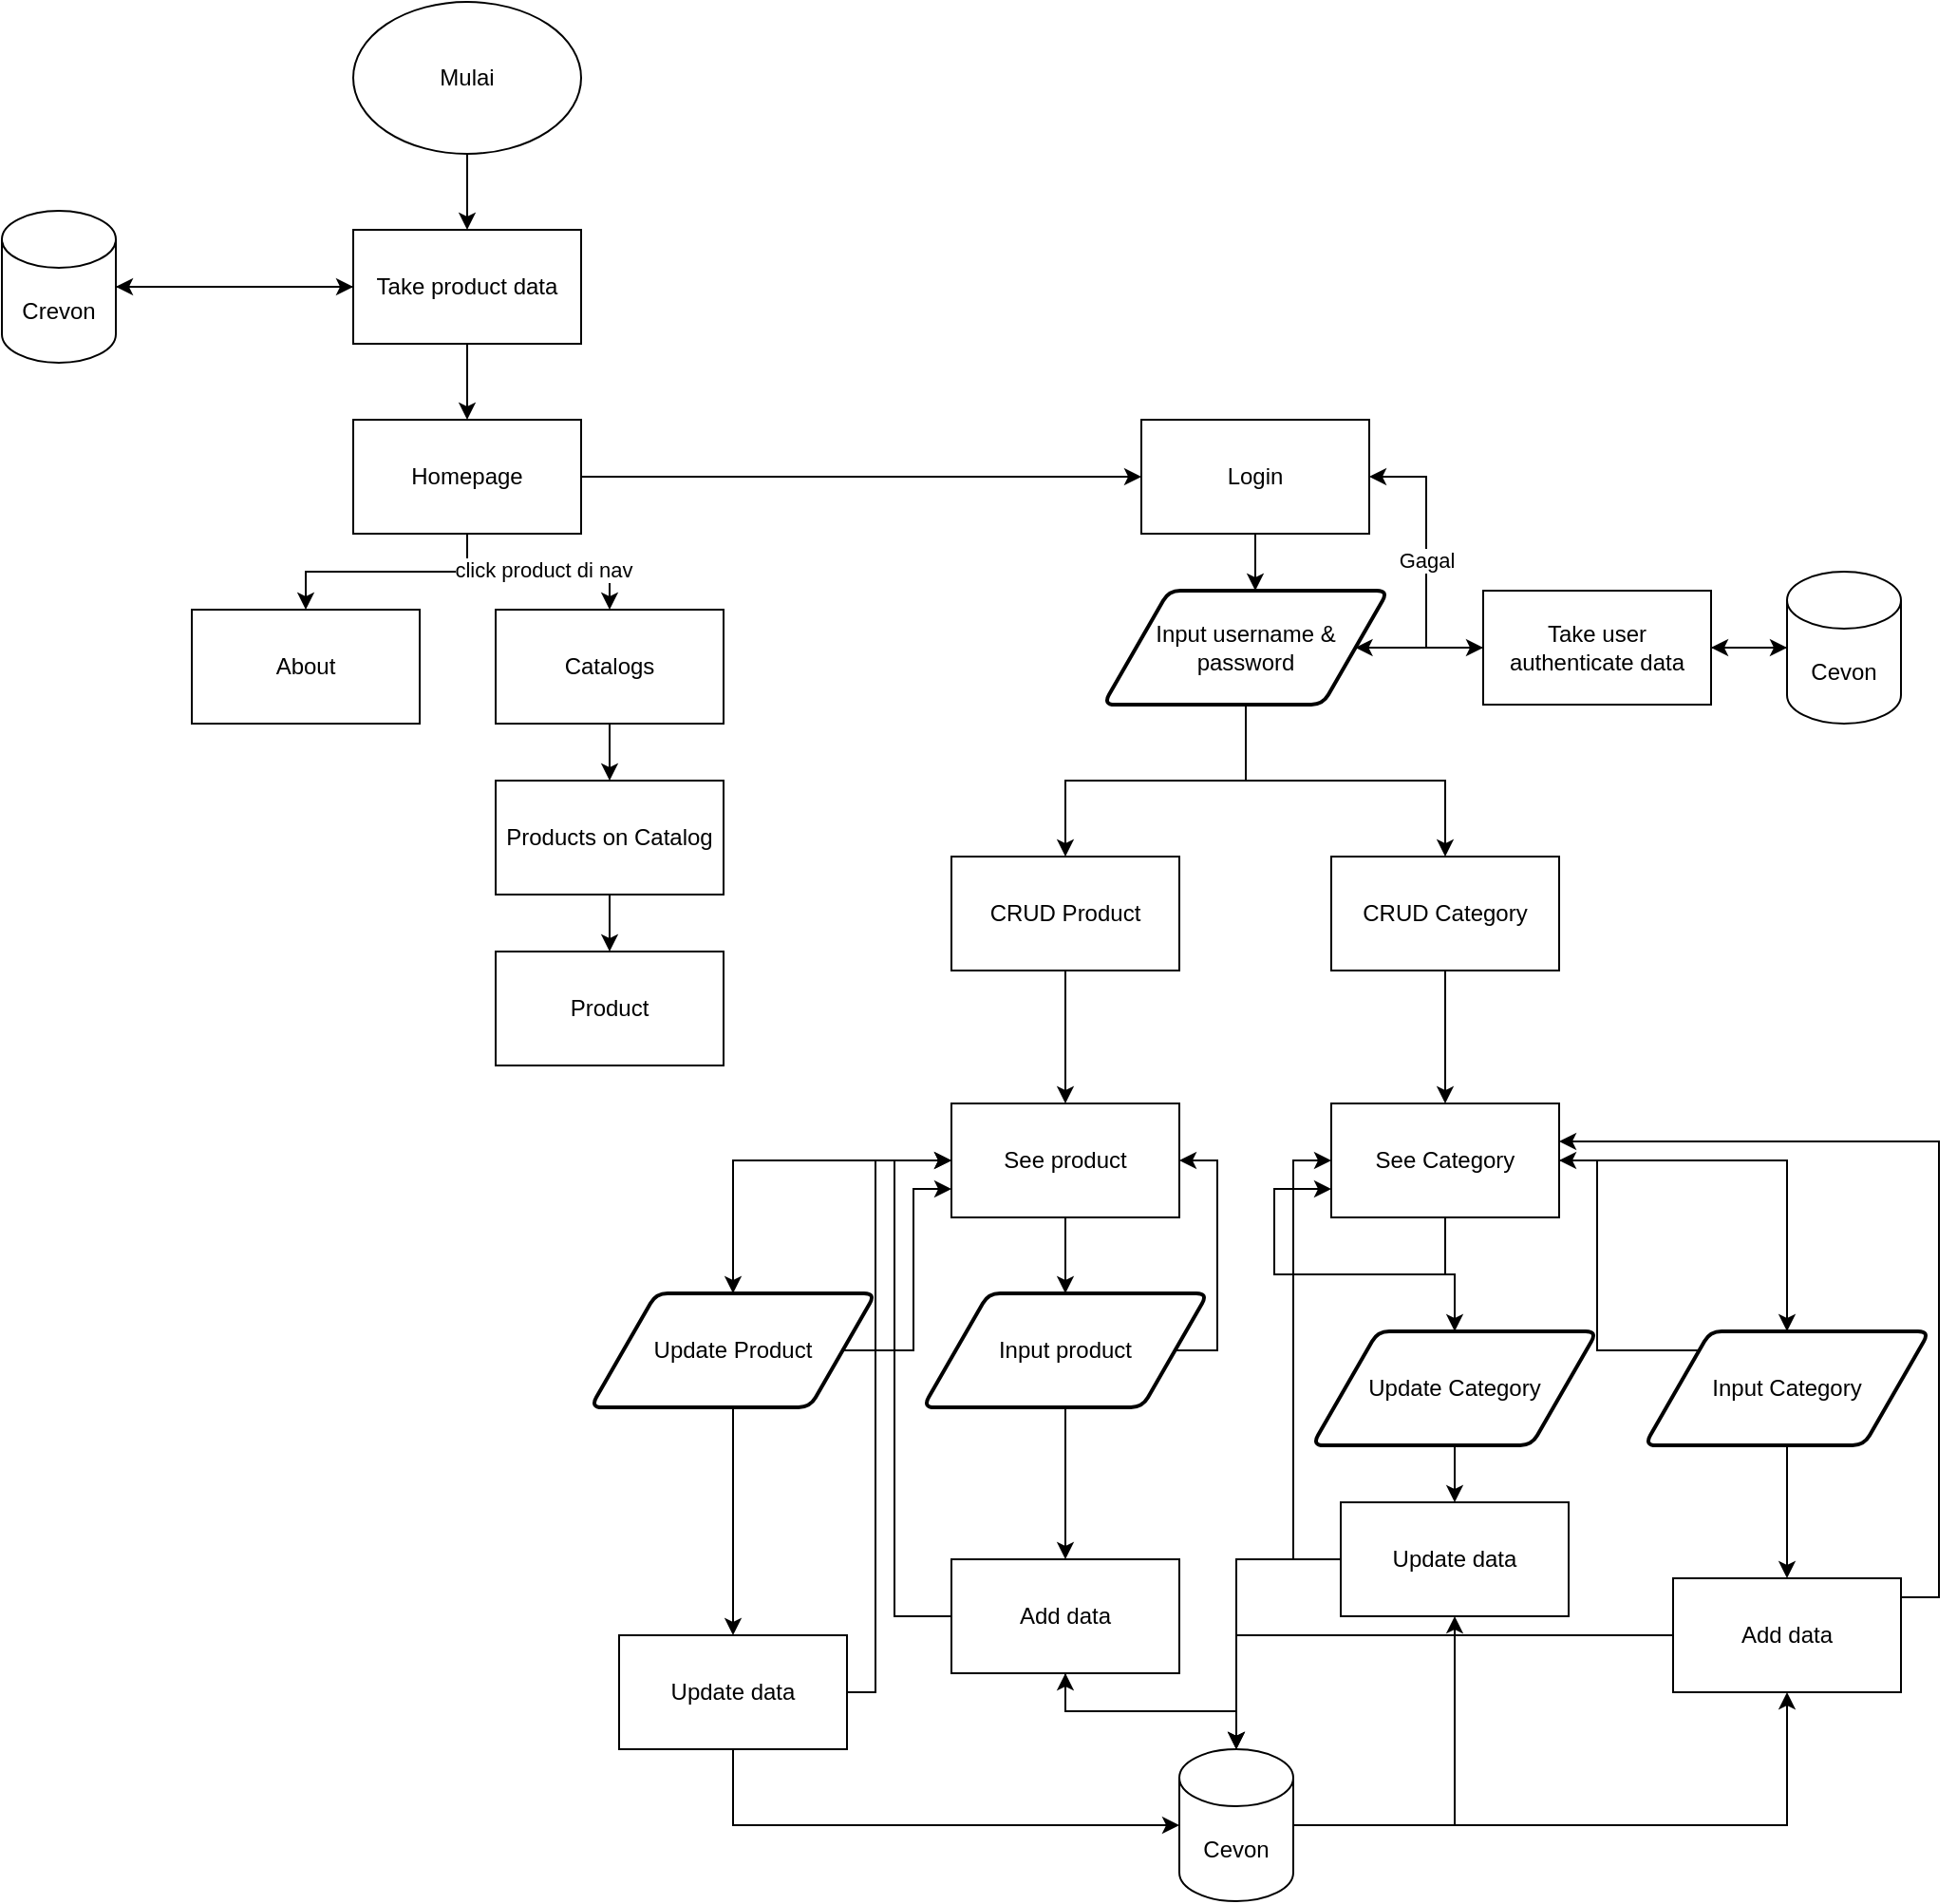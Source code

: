 <mxfile version="22.1.11" type="github">
  <diagram name="Page-1" id="aUmE27rMIqH8z4afbcQ6">
    <mxGraphModel dx="1760" dy="2048" grid="1" gridSize="10" guides="1" tooltips="1" connect="1" arrows="1" fold="1" page="1" pageScale="1" pageWidth="850" pageHeight="1100" math="0" shadow="0">
      <root>
        <mxCell id="0" />
        <mxCell id="1" parent="0" />
        <mxCell id="i5-SdjRtIlp0jI6-Kx80-56" style="edgeStyle=orthogonalEdgeStyle;rounded=0;orthogonalLoop=1;jettySize=auto;html=1;" edge="1" parent="1" source="i5-SdjRtIlp0jI6-Kx80-2" target="i5-SdjRtIlp0jI6-Kx80-51">
          <mxGeometry relative="1" as="geometry" />
        </mxCell>
        <mxCell id="i5-SdjRtIlp0jI6-Kx80-2" value="Mulai" style="ellipse;whiteSpace=wrap;html=1;" vertex="1" parent="1">
          <mxGeometry x="245" y="-60" width="120" height="80" as="geometry" />
        </mxCell>
        <mxCell id="i5-SdjRtIlp0jI6-Kx80-16" style="edgeStyle=orthogonalEdgeStyle;rounded=0;orthogonalLoop=1;jettySize=auto;html=1;" edge="1" parent="1" source="i5-SdjRtIlp0jI6-Kx80-7" target="i5-SdjRtIlp0jI6-Kx80-8">
          <mxGeometry relative="1" as="geometry" />
        </mxCell>
        <mxCell id="i5-SdjRtIlp0jI6-Kx80-17" style="edgeStyle=orthogonalEdgeStyle;rounded=0;orthogonalLoop=1;jettySize=auto;html=1;entryX=0.5;entryY=0;entryDx=0;entryDy=0;" edge="1" parent="1" source="i5-SdjRtIlp0jI6-Kx80-7" target="i5-SdjRtIlp0jI6-Kx80-10">
          <mxGeometry relative="1" as="geometry" />
        </mxCell>
        <mxCell id="i5-SdjRtIlp0jI6-Kx80-28" value="click product di nav" style="edgeLabel;html=1;align=center;verticalAlign=middle;resizable=0;points=[];" vertex="1" connectable="0" parent="i5-SdjRtIlp0jI6-Kx80-17">
          <mxGeometry x="0.043" y="1" relative="1" as="geometry">
            <mxPoint as="offset" />
          </mxGeometry>
        </mxCell>
        <mxCell id="i5-SdjRtIlp0jI6-Kx80-21" style="edgeStyle=orthogonalEdgeStyle;rounded=0;orthogonalLoop=1;jettySize=auto;html=1;" edge="1" parent="1" source="i5-SdjRtIlp0jI6-Kx80-7" target="i5-SdjRtIlp0jI6-Kx80-13">
          <mxGeometry relative="1" as="geometry" />
        </mxCell>
        <mxCell id="i5-SdjRtIlp0jI6-Kx80-7" value="Homepage" style="rounded=0;whiteSpace=wrap;html=1;" vertex="1" parent="1">
          <mxGeometry x="245" y="160" width="120" height="60" as="geometry" />
        </mxCell>
        <mxCell id="i5-SdjRtIlp0jI6-Kx80-8" value="About" style="rounded=0;whiteSpace=wrap;html=1;" vertex="1" parent="1">
          <mxGeometry x="160" y="260" width="120" height="60" as="geometry" />
        </mxCell>
        <mxCell id="i5-SdjRtIlp0jI6-Kx80-18" style="edgeStyle=orthogonalEdgeStyle;rounded=0;orthogonalLoop=1;jettySize=auto;html=1;" edge="1" parent="1" source="i5-SdjRtIlp0jI6-Kx80-10" target="i5-SdjRtIlp0jI6-Kx80-11">
          <mxGeometry relative="1" as="geometry" />
        </mxCell>
        <mxCell id="i5-SdjRtIlp0jI6-Kx80-10" value="Catalogs" style="rounded=0;whiteSpace=wrap;html=1;" vertex="1" parent="1">
          <mxGeometry x="320" y="260" width="120" height="60" as="geometry" />
        </mxCell>
        <mxCell id="i5-SdjRtIlp0jI6-Kx80-19" style="edgeStyle=orthogonalEdgeStyle;rounded=0;orthogonalLoop=1;jettySize=auto;html=1;" edge="1" parent="1" source="i5-SdjRtIlp0jI6-Kx80-11" target="i5-SdjRtIlp0jI6-Kx80-12">
          <mxGeometry relative="1" as="geometry" />
        </mxCell>
        <mxCell id="i5-SdjRtIlp0jI6-Kx80-11" value="Products on Catalog" style="rounded=0;whiteSpace=wrap;html=1;" vertex="1" parent="1">
          <mxGeometry x="320" y="350" width="120" height="60" as="geometry" />
        </mxCell>
        <mxCell id="i5-SdjRtIlp0jI6-Kx80-12" value="Product" style="rounded=0;whiteSpace=wrap;html=1;" vertex="1" parent="1">
          <mxGeometry x="320" y="440" width="120" height="60" as="geometry" />
        </mxCell>
        <mxCell id="i5-SdjRtIlp0jI6-Kx80-22" style="edgeStyle=orthogonalEdgeStyle;rounded=0;orthogonalLoop=1;jettySize=auto;html=1;" edge="1" parent="1" source="i5-SdjRtIlp0jI6-Kx80-13">
          <mxGeometry relative="1" as="geometry">
            <mxPoint x="720" y="250" as="targetPoint" />
          </mxGeometry>
        </mxCell>
        <mxCell id="i5-SdjRtIlp0jI6-Kx80-13" value="Login" style="rounded=0;whiteSpace=wrap;html=1;" vertex="1" parent="1">
          <mxGeometry x="660" y="160" width="120" height="60" as="geometry" />
        </mxCell>
        <mxCell id="i5-SdjRtIlp0jI6-Kx80-36" style="edgeStyle=orthogonalEdgeStyle;rounded=0;orthogonalLoop=1;jettySize=auto;html=1;" edge="1" parent="1" source="i5-SdjRtIlp0jI6-Kx80-24" target="i5-SdjRtIlp0jI6-Kx80-29">
          <mxGeometry relative="1" as="geometry" />
        </mxCell>
        <mxCell id="i5-SdjRtIlp0jI6-Kx80-24" value="CRUD Product" style="rounded=0;whiteSpace=wrap;html=1;" vertex="1" parent="1">
          <mxGeometry x="560" y="390" width="120" height="60" as="geometry" />
        </mxCell>
        <mxCell id="i5-SdjRtIlp0jI6-Kx80-50" style="edgeStyle=orthogonalEdgeStyle;rounded=0;orthogonalLoop=1;jettySize=auto;html=1;" edge="1" parent="1" source="i5-SdjRtIlp0jI6-Kx80-25" target="i5-SdjRtIlp0jI6-Kx80-45">
          <mxGeometry relative="1" as="geometry" />
        </mxCell>
        <mxCell id="i5-SdjRtIlp0jI6-Kx80-25" value="CRUD Category" style="rounded=0;whiteSpace=wrap;html=1;" vertex="1" parent="1">
          <mxGeometry x="760" y="390" width="120" height="60" as="geometry" />
        </mxCell>
        <mxCell id="i5-SdjRtIlp0jI6-Kx80-38" style="edgeStyle=orthogonalEdgeStyle;rounded=0;orthogonalLoop=1;jettySize=auto;html=1;" edge="1" parent="1" source="i5-SdjRtIlp0jI6-Kx80-29" target="i5-SdjRtIlp0jI6-Kx80-37">
          <mxGeometry relative="1" as="geometry" />
        </mxCell>
        <mxCell id="i5-SdjRtIlp0jI6-Kx80-41" style="edgeStyle=orthogonalEdgeStyle;rounded=0;orthogonalLoop=1;jettySize=auto;html=1;" edge="1" parent="1" source="i5-SdjRtIlp0jI6-Kx80-29" target="i5-SdjRtIlp0jI6-Kx80-40">
          <mxGeometry relative="1" as="geometry" />
        </mxCell>
        <mxCell id="i5-SdjRtIlp0jI6-Kx80-29" value="See product" style="rounded=0;whiteSpace=wrap;html=1;" vertex="1" parent="1">
          <mxGeometry x="560" y="520" width="120" height="60" as="geometry" />
        </mxCell>
        <mxCell id="i5-SdjRtIlp0jI6-Kx80-31" style="edgeStyle=orthogonalEdgeStyle;rounded=0;orthogonalLoop=1;jettySize=auto;html=1;entryX=1;entryY=0.5;entryDx=0;entryDy=0;" edge="1" parent="1" source="i5-SdjRtIlp0jI6-Kx80-30" target="i5-SdjRtIlp0jI6-Kx80-13">
          <mxGeometry relative="1" as="geometry">
            <Array as="points">
              <mxPoint x="810" y="280" />
              <mxPoint x="810" y="190" />
            </Array>
          </mxGeometry>
        </mxCell>
        <mxCell id="i5-SdjRtIlp0jI6-Kx80-32" value="Gagal" style="edgeLabel;html=1;align=center;verticalAlign=middle;resizable=0;points=[];" vertex="1" connectable="0" parent="i5-SdjRtIlp0jI6-Kx80-31">
          <mxGeometry x="0.059" relative="1" as="geometry">
            <mxPoint as="offset" />
          </mxGeometry>
        </mxCell>
        <mxCell id="i5-SdjRtIlp0jI6-Kx80-34" style="edgeStyle=orthogonalEdgeStyle;rounded=0;orthogonalLoop=1;jettySize=auto;html=1;" edge="1" parent="1" source="i5-SdjRtIlp0jI6-Kx80-30" target="i5-SdjRtIlp0jI6-Kx80-24">
          <mxGeometry relative="1" as="geometry" />
        </mxCell>
        <mxCell id="i5-SdjRtIlp0jI6-Kx80-35" style="edgeStyle=orthogonalEdgeStyle;rounded=0;orthogonalLoop=1;jettySize=auto;html=1;" edge="1" parent="1" source="i5-SdjRtIlp0jI6-Kx80-30" target="i5-SdjRtIlp0jI6-Kx80-25">
          <mxGeometry relative="1" as="geometry" />
        </mxCell>
        <mxCell id="i5-SdjRtIlp0jI6-Kx80-60" style="edgeStyle=orthogonalEdgeStyle;rounded=0;orthogonalLoop=1;jettySize=auto;html=1;" edge="1" parent="1" source="i5-SdjRtIlp0jI6-Kx80-30" target="i5-SdjRtIlp0jI6-Kx80-59">
          <mxGeometry relative="1" as="geometry" />
        </mxCell>
        <mxCell id="i5-SdjRtIlp0jI6-Kx80-30" value="Input username &amp;amp; password" style="shape=parallelogram;html=1;strokeWidth=2;perimeter=parallelogramPerimeter;whiteSpace=wrap;rounded=1;arcSize=12;size=0.23;" vertex="1" parent="1">
          <mxGeometry x="640" y="250" width="150" height="60" as="geometry" />
        </mxCell>
        <mxCell id="i5-SdjRtIlp0jI6-Kx80-39" style="edgeStyle=orthogonalEdgeStyle;rounded=0;orthogonalLoop=1;jettySize=auto;html=1;entryX=1;entryY=0.5;entryDx=0;entryDy=0;" edge="1" parent="1" source="i5-SdjRtIlp0jI6-Kx80-37" target="i5-SdjRtIlp0jI6-Kx80-29">
          <mxGeometry relative="1" as="geometry">
            <Array as="points">
              <mxPoint x="700" y="650" />
              <mxPoint x="700" y="550" />
            </Array>
          </mxGeometry>
        </mxCell>
        <mxCell id="i5-SdjRtIlp0jI6-Kx80-84" style="edgeStyle=orthogonalEdgeStyle;rounded=0;orthogonalLoop=1;jettySize=auto;html=1;" edge="1" parent="1" source="i5-SdjRtIlp0jI6-Kx80-37" target="i5-SdjRtIlp0jI6-Kx80-79">
          <mxGeometry relative="1" as="geometry" />
        </mxCell>
        <mxCell id="i5-SdjRtIlp0jI6-Kx80-37" value="Input product" style="shape=parallelogram;html=1;strokeWidth=2;perimeter=parallelogramPerimeter;whiteSpace=wrap;rounded=1;arcSize=12;size=0.23;" vertex="1" parent="1">
          <mxGeometry x="545" y="620" width="150" height="60" as="geometry" />
        </mxCell>
        <mxCell id="i5-SdjRtIlp0jI6-Kx80-42" style="edgeStyle=orthogonalEdgeStyle;rounded=0;orthogonalLoop=1;jettySize=auto;html=1;entryX=0;entryY=0.75;entryDx=0;entryDy=0;" edge="1" parent="1" source="i5-SdjRtIlp0jI6-Kx80-40" target="i5-SdjRtIlp0jI6-Kx80-29">
          <mxGeometry relative="1" as="geometry" />
        </mxCell>
        <mxCell id="i5-SdjRtIlp0jI6-Kx80-87" style="edgeStyle=orthogonalEdgeStyle;rounded=0;orthogonalLoop=1;jettySize=auto;html=1;" edge="1" parent="1" source="i5-SdjRtIlp0jI6-Kx80-40" target="i5-SdjRtIlp0jI6-Kx80-86">
          <mxGeometry relative="1" as="geometry" />
        </mxCell>
        <mxCell id="i5-SdjRtIlp0jI6-Kx80-40" value="Update Product" style="shape=parallelogram;html=1;strokeWidth=2;perimeter=parallelogramPerimeter;whiteSpace=wrap;rounded=1;arcSize=12;size=0.23;" vertex="1" parent="1">
          <mxGeometry x="370" y="620" width="150" height="60" as="geometry" />
        </mxCell>
        <mxCell id="i5-SdjRtIlp0jI6-Kx80-43" style="edgeStyle=orthogonalEdgeStyle;rounded=0;orthogonalLoop=1;jettySize=auto;html=1;" edge="1" source="i5-SdjRtIlp0jI6-Kx80-45" target="i5-SdjRtIlp0jI6-Kx80-47" parent="1">
          <mxGeometry relative="1" as="geometry" />
        </mxCell>
        <mxCell id="i5-SdjRtIlp0jI6-Kx80-44" style="edgeStyle=orthogonalEdgeStyle;rounded=0;orthogonalLoop=1;jettySize=auto;html=1;" edge="1" source="i5-SdjRtIlp0jI6-Kx80-45" target="i5-SdjRtIlp0jI6-Kx80-49" parent="1">
          <mxGeometry relative="1" as="geometry" />
        </mxCell>
        <mxCell id="i5-SdjRtIlp0jI6-Kx80-45" value="See Category" style="rounded=0;whiteSpace=wrap;html=1;" vertex="1" parent="1">
          <mxGeometry x="760" y="520" width="120" height="60" as="geometry" />
        </mxCell>
        <mxCell id="i5-SdjRtIlp0jI6-Kx80-46" style="edgeStyle=orthogonalEdgeStyle;rounded=0;orthogonalLoop=1;jettySize=auto;html=1;entryX=1;entryY=0.5;entryDx=0;entryDy=0;" edge="1" source="i5-SdjRtIlp0jI6-Kx80-47" target="i5-SdjRtIlp0jI6-Kx80-45" parent="1">
          <mxGeometry relative="1" as="geometry">
            <Array as="points">
              <mxPoint x="900" y="650" />
              <mxPoint x="900" y="550" />
            </Array>
          </mxGeometry>
        </mxCell>
        <mxCell id="i5-SdjRtIlp0jI6-Kx80-66" style="edgeStyle=orthogonalEdgeStyle;rounded=0;orthogonalLoop=1;jettySize=auto;html=1;" edge="1" parent="1" source="i5-SdjRtIlp0jI6-Kx80-47" target="i5-SdjRtIlp0jI6-Kx80-65">
          <mxGeometry relative="1" as="geometry" />
        </mxCell>
        <mxCell id="i5-SdjRtIlp0jI6-Kx80-47" value="Input Category" style="shape=parallelogram;html=1;strokeWidth=2;perimeter=parallelogramPerimeter;whiteSpace=wrap;rounded=1;arcSize=12;size=0.23;" vertex="1" parent="1">
          <mxGeometry x="925" y="640" width="150" height="60" as="geometry" />
        </mxCell>
        <mxCell id="i5-SdjRtIlp0jI6-Kx80-48" style="edgeStyle=orthogonalEdgeStyle;rounded=0;orthogonalLoop=1;jettySize=auto;html=1;entryX=0;entryY=0.75;entryDx=0;entryDy=0;" edge="1" source="i5-SdjRtIlp0jI6-Kx80-49" target="i5-SdjRtIlp0jI6-Kx80-45" parent="1">
          <mxGeometry relative="1" as="geometry" />
        </mxCell>
        <mxCell id="i5-SdjRtIlp0jI6-Kx80-74" style="edgeStyle=orthogonalEdgeStyle;rounded=0;orthogonalLoop=1;jettySize=auto;html=1;" edge="1" parent="1" source="i5-SdjRtIlp0jI6-Kx80-49" target="i5-SdjRtIlp0jI6-Kx80-71">
          <mxGeometry relative="1" as="geometry" />
        </mxCell>
        <mxCell id="i5-SdjRtIlp0jI6-Kx80-49" value="Update Category" style="shape=parallelogram;html=1;strokeWidth=2;perimeter=parallelogramPerimeter;whiteSpace=wrap;rounded=1;arcSize=12;size=0.23;" vertex="1" parent="1">
          <mxGeometry x="750" y="640" width="150" height="60" as="geometry" />
        </mxCell>
        <mxCell id="i5-SdjRtIlp0jI6-Kx80-53" style="edgeStyle=orthogonalEdgeStyle;rounded=0;orthogonalLoop=1;jettySize=auto;html=1;" edge="1" parent="1" source="i5-SdjRtIlp0jI6-Kx80-51" target="i5-SdjRtIlp0jI6-Kx80-52">
          <mxGeometry relative="1" as="geometry" />
        </mxCell>
        <mxCell id="i5-SdjRtIlp0jI6-Kx80-57" style="edgeStyle=orthogonalEdgeStyle;rounded=0;orthogonalLoop=1;jettySize=auto;html=1;" edge="1" parent="1" source="i5-SdjRtIlp0jI6-Kx80-51" target="i5-SdjRtIlp0jI6-Kx80-7">
          <mxGeometry relative="1" as="geometry" />
        </mxCell>
        <mxCell id="i5-SdjRtIlp0jI6-Kx80-51" value="Take product data" style="rounded=0;whiteSpace=wrap;html=1;" vertex="1" parent="1">
          <mxGeometry x="245" y="60" width="120" height="60" as="geometry" />
        </mxCell>
        <mxCell id="i5-SdjRtIlp0jI6-Kx80-54" style="edgeStyle=orthogonalEdgeStyle;rounded=0;orthogonalLoop=1;jettySize=auto;html=1;" edge="1" parent="1" source="i5-SdjRtIlp0jI6-Kx80-52" target="i5-SdjRtIlp0jI6-Kx80-51">
          <mxGeometry relative="1" as="geometry" />
        </mxCell>
        <mxCell id="i5-SdjRtIlp0jI6-Kx80-52" value="Crevon" style="shape=cylinder3;whiteSpace=wrap;html=1;boundedLbl=1;backgroundOutline=1;size=15;" vertex="1" parent="1">
          <mxGeometry x="60" y="50" width="60" height="80" as="geometry" />
        </mxCell>
        <mxCell id="i5-SdjRtIlp0jI6-Kx80-62" style="edgeStyle=orthogonalEdgeStyle;rounded=0;orthogonalLoop=1;jettySize=auto;html=1;" edge="1" parent="1" source="i5-SdjRtIlp0jI6-Kx80-58" target="i5-SdjRtIlp0jI6-Kx80-59">
          <mxGeometry relative="1" as="geometry" />
        </mxCell>
        <mxCell id="i5-SdjRtIlp0jI6-Kx80-58" value="Cevon" style="shape=cylinder3;whiteSpace=wrap;html=1;boundedLbl=1;backgroundOutline=1;size=15;" vertex="1" parent="1">
          <mxGeometry x="1000" y="240" width="60" height="80" as="geometry" />
        </mxCell>
        <mxCell id="i5-SdjRtIlp0jI6-Kx80-61" style="edgeStyle=orthogonalEdgeStyle;rounded=0;orthogonalLoop=1;jettySize=auto;html=1;" edge="1" parent="1" source="i5-SdjRtIlp0jI6-Kx80-59" target="i5-SdjRtIlp0jI6-Kx80-30">
          <mxGeometry relative="1" as="geometry" />
        </mxCell>
        <mxCell id="i5-SdjRtIlp0jI6-Kx80-63" style="edgeStyle=orthogonalEdgeStyle;rounded=0;orthogonalLoop=1;jettySize=auto;html=1;" edge="1" parent="1" source="i5-SdjRtIlp0jI6-Kx80-59" target="i5-SdjRtIlp0jI6-Kx80-58">
          <mxGeometry relative="1" as="geometry" />
        </mxCell>
        <mxCell id="i5-SdjRtIlp0jI6-Kx80-59" value="Take user authenticate data" style="rounded=0;whiteSpace=wrap;html=1;" vertex="1" parent="1">
          <mxGeometry x="840" y="250" width="120" height="60" as="geometry" />
        </mxCell>
        <mxCell id="i5-SdjRtIlp0jI6-Kx80-68" style="edgeStyle=orthogonalEdgeStyle;rounded=0;orthogonalLoop=1;jettySize=auto;html=1;" edge="1" parent="1" source="i5-SdjRtIlp0jI6-Kx80-64" target="i5-SdjRtIlp0jI6-Kx80-65">
          <mxGeometry relative="1" as="geometry" />
        </mxCell>
        <mxCell id="i5-SdjRtIlp0jI6-Kx80-77" style="edgeStyle=orthogonalEdgeStyle;rounded=0;orthogonalLoop=1;jettySize=auto;html=1;" edge="1" parent="1" source="i5-SdjRtIlp0jI6-Kx80-64" target="i5-SdjRtIlp0jI6-Kx80-71">
          <mxGeometry relative="1" as="geometry" />
        </mxCell>
        <mxCell id="i5-SdjRtIlp0jI6-Kx80-82" style="edgeStyle=orthogonalEdgeStyle;rounded=0;orthogonalLoop=1;jettySize=auto;html=1;" edge="1" parent="1" source="i5-SdjRtIlp0jI6-Kx80-64" target="i5-SdjRtIlp0jI6-Kx80-79">
          <mxGeometry relative="1" as="geometry" />
        </mxCell>
        <mxCell id="i5-SdjRtIlp0jI6-Kx80-64" value="Cevon" style="shape=cylinder3;whiteSpace=wrap;html=1;boundedLbl=1;backgroundOutline=1;size=15;" vertex="1" parent="1">
          <mxGeometry x="680" y="860" width="60" height="80" as="geometry" />
        </mxCell>
        <mxCell id="i5-SdjRtIlp0jI6-Kx80-67" style="edgeStyle=orthogonalEdgeStyle;rounded=0;orthogonalLoop=1;jettySize=auto;html=1;" edge="1" parent="1" source="i5-SdjRtIlp0jI6-Kx80-65" target="i5-SdjRtIlp0jI6-Kx80-64">
          <mxGeometry relative="1" as="geometry" />
        </mxCell>
        <mxCell id="i5-SdjRtIlp0jI6-Kx80-70" style="edgeStyle=orthogonalEdgeStyle;rounded=0;orthogonalLoop=1;jettySize=auto;html=1;" edge="1" parent="1" source="i5-SdjRtIlp0jI6-Kx80-65" target="i5-SdjRtIlp0jI6-Kx80-45">
          <mxGeometry relative="1" as="geometry">
            <Array as="points">
              <mxPoint x="1080" y="780" />
              <mxPoint x="1080" y="540" />
            </Array>
          </mxGeometry>
        </mxCell>
        <mxCell id="i5-SdjRtIlp0jI6-Kx80-65" value="Add data" style="rounded=0;whiteSpace=wrap;html=1;" vertex="1" parent="1">
          <mxGeometry x="940" y="770" width="120" height="60" as="geometry" />
        </mxCell>
        <mxCell id="i5-SdjRtIlp0jI6-Kx80-76" style="edgeStyle=orthogonalEdgeStyle;rounded=0;orthogonalLoop=1;jettySize=auto;html=1;" edge="1" parent="1" source="i5-SdjRtIlp0jI6-Kx80-71" target="i5-SdjRtIlp0jI6-Kx80-64">
          <mxGeometry relative="1" as="geometry" />
        </mxCell>
        <mxCell id="i5-SdjRtIlp0jI6-Kx80-78" style="edgeStyle=orthogonalEdgeStyle;rounded=0;orthogonalLoop=1;jettySize=auto;html=1;entryX=0;entryY=0.5;entryDx=0;entryDy=0;" edge="1" parent="1" source="i5-SdjRtIlp0jI6-Kx80-71" target="i5-SdjRtIlp0jI6-Kx80-45">
          <mxGeometry relative="1" as="geometry">
            <Array as="points">
              <mxPoint x="740" y="760" />
              <mxPoint x="740" y="550" />
            </Array>
          </mxGeometry>
        </mxCell>
        <mxCell id="i5-SdjRtIlp0jI6-Kx80-71" value="Update data" style="rounded=0;whiteSpace=wrap;html=1;" vertex="1" parent="1">
          <mxGeometry x="765" y="730" width="120" height="60" as="geometry" />
        </mxCell>
        <mxCell id="i5-SdjRtIlp0jI6-Kx80-81" style="edgeStyle=orthogonalEdgeStyle;rounded=0;orthogonalLoop=1;jettySize=auto;html=1;" edge="1" parent="1" source="i5-SdjRtIlp0jI6-Kx80-79" target="i5-SdjRtIlp0jI6-Kx80-64">
          <mxGeometry relative="1" as="geometry" />
        </mxCell>
        <mxCell id="i5-SdjRtIlp0jI6-Kx80-85" style="edgeStyle=orthogonalEdgeStyle;rounded=0;orthogonalLoop=1;jettySize=auto;html=1;" edge="1" parent="1" source="i5-SdjRtIlp0jI6-Kx80-79" target="i5-SdjRtIlp0jI6-Kx80-29">
          <mxGeometry relative="1" as="geometry">
            <Array as="points">
              <mxPoint x="530" y="790" />
              <mxPoint x="530" y="550" />
            </Array>
          </mxGeometry>
        </mxCell>
        <mxCell id="i5-SdjRtIlp0jI6-Kx80-79" value="Add data" style="rounded=0;whiteSpace=wrap;html=1;" vertex="1" parent="1">
          <mxGeometry x="560" y="760" width="120" height="60" as="geometry" />
        </mxCell>
        <mxCell id="i5-SdjRtIlp0jI6-Kx80-88" style="edgeStyle=orthogonalEdgeStyle;rounded=0;orthogonalLoop=1;jettySize=auto;html=1;" edge="1" parent="1" source="i5-SdjRtIlp0jI6-Kx80-86" target="i5-SdjRtIlp0jI6-Kx80-64">
          <mxGeometry relative="1" as="geometry">
            <Array as="points">
              <mxPoint x="445" y="900" />
            </Array>
          </mxGeometry>
        </mxCell>
        <mxCell id="i5-SdjRtIlp0jI6-Kx80-89" style="edgeStyle=orthogonalEdgeStyle;rounded=0;orthogonalLoop=1;jettySize=auto;html=1;" edge="1" parent="1" source="i5-SdjRtIlp0jI6-Kx80-86" target="i5-SdjRtIlp0jI6-Kx80-29">
          <mxGeometry relative="1" as="geometry">
            <Array as="points">
              <mxPoint x="520" y="830" />
              <mxPoint x="520" y="550" />
            </Array>
          </mxGeometry>
        </mxCell>
        <mxCell id="i5-SdjRtIlp0jI6-Kx80-86" value="Update data" style="rounded=0;whiteSpace=wrap;html=1;" vertex="1" parent="1">
          <mxGeometry x="385" y="800" width="120" height="60" as="geometry" />
        </mxCell>
      </root>
    </mxGraphModel>
  </diagram>
</mxfile>

